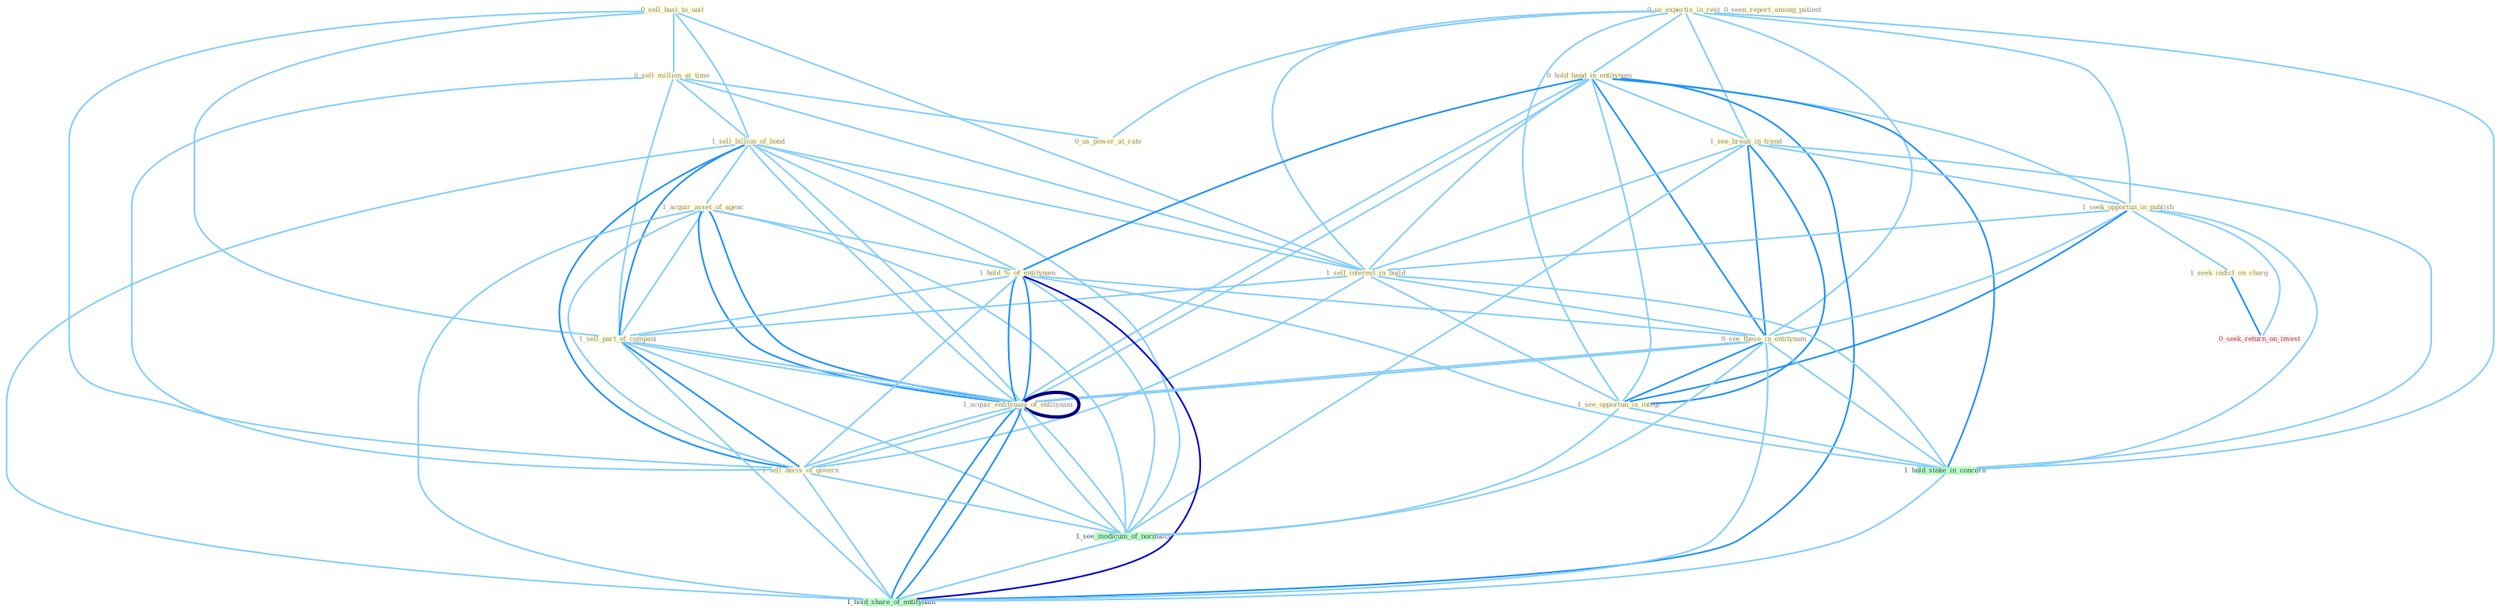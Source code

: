 Graph G{ 
    node
    [shape=polygon,style=filled,width=.5,height=.06,color="#BDFCC9",fixedsize=true,fontsize=4,
    fontcolor="#2f4f4f"];
    {node
    [color="#ffffe0", fontcolor="#8b7d6b"] "0_sell_busi_to_unit " "0_us_expertis_in_rest " "0_sell_million_at_time " "1_sell_billion_of_bond " "0_hold_hand_in_entitynam " "1_acquir_asset_of_agenc " "1_see_break_in_trend " "1_seek_opportun_in_publish " "1_sell_interest_in_build " "1_hold_%_of_entitynam " "0_seen_report_among_patient " "0_us_power_at_rate " "0_see_these_in_entitynam " "1_sell_part_of_compani " "1_acquir_entitynam_of_entitynam " "1_see_opportun_in_integr " "1_sell_decis_of_govern " "1_seek_indict_on_charg "}
{node [color="#fff0f5", fontcolor="#b22222"] "0_seek_return_on_invest "}
edge [color="#B0E2FF"];

	"0_sell_busi_to_unit " -- "0_sell_million_at_time " [w="1", color="#87cefa" ];
	"0_sell_busi_to_unit " -- "1_sell_billion_of_bond " [w="1", color="#87cefa" ];
	"0_sell_busi_to_unit " -- "1_sell_interest_in_build " [w="1", color="#87cefa" ];
	"0_sell_busi_to_unit " -- "1_sell_part_of_compani " [w="1", color="#87cefa" ];
	"0_sell_busi_to_unit " -- "1_sell_decis_of_govern " [w="1", color="#87cefa" ];
	"0_us_expertis_in_rest " -- "0_hold_hand_in_entitynam " [w="1", color="#87cefa" ];
	"0_us_expertis_in_rest " -- "1_see_break_in_trend " [w="1", color="#87cefa" ];
	"0_us_expertis_in_rest " -- "1_seek_opportun_in_publish " [w="1", color="#87cefa" ];
	"0_us_expertis_in_rest " -- "1_sell_interest_in_build " [w="1", color="#87cefa" ];
	"0_us_expertis_in_rest " -- "0_us_power_at_rate " [w="1", color="#87cefa" ];
	"0_us_expertis_in_rest " -- "0_see_these_in_entitynam " [w="1", color="#87cefa" ];
	"0_us_expertis_in_rest " -- "1_see_opportun_in_integr " [w="1", color="#87cefa" ];
	"0_us_expertis_in_rest " -- "1_hold_stake_in_concern " [w="1", color="#87cefa" ];
	"0_sell_million_at_time " -- "1_sell_billion_of_bond " [w="1", color="#87cefa" ];
	"0_sell_million_at_time " -- "1_sell_interest_in_build " [w="1", color="#87cefa" ];
	"0_sell_million_at_time " -- "0_us_power_at_rate " [w="1", color="#87cefa" ];
	"0_sell_million_at_time " -- "1_sell_part_of_compani " [w="1", color="#87cefa" ];
	"0_sell_million_at_time " -- "1_sell_decis_of_govern " [w="1", color="#87cefa" ];
	"1_sell_billion_of_bond " -- "1_acquir_asset_of_agenc " [w="1", color="#87cefa" ];
	"1_sell_billion_of_bond " -- "1_sell_interest_in_build " [w="1", color="#87cefa" ];
	"1_sell_billion_of_bond " -- "1_hold_%_of_entitynam " [w="1", color="#87cefa" ];
	"1_sell_billion_of_bond " -- "1_sell_part_of_compani " [w="2", color="#1e90ff" , len=0.8];
	"1_sell_billion_of_bond " -- "1_acquir_entitynam_of_entitynam " [w="1", color="#87cefa" ];
	"1_sell_billion_of_bond " -- "1_sell_decis_of_govern " [w="2", color="#1e90ff" , len=0.8];
	"1_sell_billion_of_bond " -- "1_see_modicum_of_normalci " [w="1", color="#87cefa" ];
	"1_sell_billion_of_bond " -- "1_acquir_entitynam_of_entitynam " [w="1", color="#87cefa" ];
	"1_sell_billion_of_bond " -- "1_hold_share_of_entitynam " [w="1", color="#87cefa" ];
	"0_hold_hand_in_entitynam " -- "1_see_break_in_trend " [w="1", color="#87cefa" ];
	"0_hold_hand_in_entitynam " -- "1_seek_opportun_in_publish " [w="1", color="#87cefa" ];
	"0_hold_hand_in_entitynam " -- "1_sell_interest_in_build " [w="1", color="#87cefa" ];
	"0_hold_hand_in_entitynam " -- "1_hold_%_of_entitynam " [w="2", color="#1e90ff" , len=0.8];
	"0_hold_hand_in_entitynam " -- "0_see_these_in_entitynam " [w="2", color="#1e90ff" , len=0.8];
	"0_hold_hand_in_entitynam " -- "1_acquir_entitynam_of_entitynam " [w="1", color="#87cefa" ];
	"0_hold_hand_in_entitynam " -- "1_see_opportun_in_integr " [w="1", color="#87cefa" ];
	"0_hold_hand_in_entitynam " -- "1_hold_stake_in_concern " [w="2", color="#1e90ff" , len=0.8];
	"0_hold_hand_in_entitynam " -- "1_acquir_entitynam_of_entitynam " [w="1", color="#87cefa" ];
	"0_hold_hand_in_entitynam " -- "1_hold_share_of_entitynam " [w="2", color="#1e90ff" , len=0.8];
	"1_acquir_asset_of_agenc " -- "1_hold_%_of_entitynam " [w="1", color="#87cefa" ];
	"1_acquir_asset_of_agenc " -- "1_sell_part_of_compani " [w="1", color="#87cefa" ];
	"1_acquir_asset_of_agenc " -- "1_acquir_entitynam_of_entitynam " [w="2", color="#1e90ff" , len=0.8];
	"1_acquir_asset_of_agenc " -- "1_sell_decis_of_govern " [w="1", color="#87cefa" ];
	"1_acquir_asset_of_agenc " -- "1_see_modicum_of_normalci " [w="1", color="#87cefa" ];
	"1_acquir_asset_of_agenc " -- "1_acquir_entitynam_of_entitynam " [w="2", color="#1e90ff" , len=0.8];
	"1_acquir_asset_of_agenc " -- "1_hold_share_of_entitynam " [w="1", color="#87cefa" ];
	"1_see_break_in_trend " -- "1_seek_opportun_in_publish " [w="1", color="#87cefa" ];
	"1_see_break_in_trend " -- "1_sell_interest_in_build " [w="1", color="#87cefa" ];
	"1_see_break_in_trend " -- "0_see_these_in_entitynam " [w="2", color="#1e90ff" , len=0.8];
	"1_see_break_in_trend " -- "1_see_opportun_in_integr " [w="2", color="#1e90ff" , len=0.8];
	"1_see_break_in_trend " -- "1_hold_stake_in_concern " [w="1", color="#87cefa" ];
	"1_see_break_in_trend " -- "1_see_modicum_of_normalci " [w="1", color="#87cefa" ];
	"1_seek_opportun_in_publish " -- "1_sell_interest_in_build " [w="1", color="#87cefa" ];
	"1_seek_opportun_in_publish " -- "0_see_these_in_entitynam " [w="1", color="#87cefa" ];
	"1_seek_opportun_in_publish " -- "1_see_opportun_in_integr " [w="2", color="#1e90ff" , len=0.8];
	"1_seek_opportun_in_publish " -- "1_seek_indict_on_charg " [w="1", color="#87cefa" ];
	"1_seek_opportun_in_publish " -- "1_hold_stake_in_concern " [w="1", color="#87cefa" ];
	"1_seek_opportun_in_publish " -- "0_seek_return_on_invest " [w="1", color="#87cefa" ];
	"1_sell_interest_in_build " -- "0_see_these_in_entitynam " [w="1", color="#87cefa" ];
	"1_sell_interest_in_build " -- "1_sell_part_of_compani " [w="1", color="#87cefa" ];
	"1_sell_interest_in_build " -- "1_see_opportun_in_integr " [w="1", color="#87cefa" ];
	"1_sell_interest_in_build " -- "1_sell_decis_of_govern " [w="1", color="#87cefa" ];
	"1_sell_interest_in_build " -- "1_hold_stake_in_concern " [w="1", color="#87cefa" ];
	"1_hold_%_of_entitynam " -- "0_see_these_in_entitynam " [w="1", color="#87cefa" ];
	"1_hold_%_of_entitynam " -- "1_sell_part_of_compani " [w="1", color="#87cefa" ];
	"1_hold_%_of_entitynam " -- "1_acquir_entitynam_of_entitynam " [w="2", color="#1e90ff" , len=0.8];
	"1_hold_%_of_entitynam " -- "1_sell_decis_of_govern " [w="1", color="#87cefa" ];
	"1_hold_%_of_entitynam " -- "1_hold_stake_in_concern " [w="1", color="#87cefa" ];
	"1_hold_%_of_entitynam " -- "1_see_modicum_of_normalci " [w="1", color="#87cefa" ];
	"1_hold_%_of_entitynam " -- "1_acquir_entitynam_of_entitynam " [w="2", color="#1e90ff" , len=0.8];
	"1_hold_%_of_entitynam " -- "1_hold_share_of_entitynam " [w="3", color="#0000cd" , len=0.6];
	"0_see_these_in_entitynam " -- "1_acquir_entitynam_of_entitynam " [w="1", color="#87cefa" ];
	"0_see_these_in_entitynam " -- "1_see_opportun_in_integr " [w="2", color="#1e90ff" , len=0.8];
	"0_see_these_in_entitynam " -- "1_hold_stake_in_concern " [w="1", color="#87cefa" ];
	"0_see_these_in_entitynam " -- "1_see_modicum_of_normalci " [w="1", color="#87cefa" ];
	"0_see_these_in_entitynam " -- "1_acquir_entitynam_of_entitynam " [w="1", color="#87cefa" ];
	"0_see_these_in_entitynam " -- "1_hold_share_of_entitynam " [w="1", color="#87cefa" ];
	"1_sell_part_of_compani " -- "1_acquir_entitynam_of_entitynam " [w="1", color="#87cefa" ];
	"1_sell_part_of_compani " -- "1_sell_decis_of_govern " [w="2", color="#1e90ff" , len=0.8];
	"1_sell_part_of_compani " -- "1_see_modicum_of_normalci " [w="1", color="#87cefa" ];
	"1_sell_part_of_compani " -- "1_acquir_entitynam_of_entitynam " [w="1", color="#87cefa" ];
	"1_sell_part_of_compani " -- "1_hold_share_of_entitynam " [w="1", color="#87cefa" ];
	"1_acquir_entitynam_of_entitynam " -- "1_sell_decis_of_govern " [w="1", color="#87cefa" ];
	"1_acquir_entitynam_of_entitynam " -- "1_see_modicum_of_normalci " [w="1", color="#87cefa" ];
	"1_acquir_entitynam_of_entitynam " -- "1_acquir_entitynam_of_entitynam " [w="4", style=bold, color="#000080", len=0.4];
	"1_acquir_entitynam_of_entitynam " -- "1_hold_share_of_entitynam " [w="2", color="#1e90ff" , len=0.8];
	"1_see_opportun_in_integr " -- "1_hold_stake_in_concern " [w="1", color="#87cefa" ];
	"1_see_opportun_in_integr " -- "1_see_modicum_of_normalci " [w="1", color="#87cefa" ];
	"1_sell_decis_of_govern " -- "1_see_modicum_of_normalci " [w="1", color="#87cefa" ];
	"1_sell_decis_of_govern " -- "1_acquir_entitynam_of_entitynam " [w="1", color="#87cefa" ];
	"1_sell_decis_of_govern " -- "1_hold_share_of_entitynam " [w="1", color="#87cefa" ];
	"1_seek_indict_on_charg " -- "0_seek_return_on_invest " [w="2", color="#1e90ff" , len=0.8];
	"1_hold_stake_in_concern " -- "1_hold_share_of_entitynam " [w="1", color="#87cefa" ];
	"1_see_modicum_of_normalci " -- "1_acquir_entitynam_of_entitynam " [w="1", color="#87cefa" ];
	"1_see_modicum_of_normalci " -- "1_hold_share_of_entitynam " [w="1", color="#87cefa" ];
	"1_acquir_entitynam_of_entitynam " -- "1_hold_share_of_entitynam " [w="2", color="#1e90ff" , len=0.8];
}